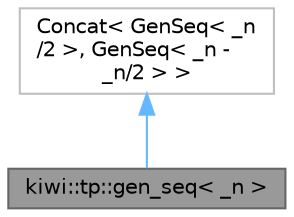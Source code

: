 digraph "kiwi::tp::gen_seq&lt; _n &gt;"
{
 // LATEX_PDF_SIZE
  bgcolor="transparent";
  edge [fontname=Helvetica,fontsize=10,labelfontname=Helvetica,labelfontsize=10];
  node [fontname=Helvetica,fontsize=10,shape=box,height=0.2,width=0.4];
  Node1 [id="Node000001",label="kiwi::tp::gen_seq\< _n \>",height=0.2,width=0.4,color="gray40", fillcolor="grey60", style="filled", fontcolor="black",tooltip=" "];
  Node2 -> Node1 [id="edge1_Node000001_Node000002",dir="back",color="steelblue1",style="solid",tooltip=" "];
  Node2 [id="Node000002",label="Concat\< GenSeq\< _n\l/2 \>, GenSeq\< _n - \l_n/2 \> \>",height=0.2,width=0.4,color="grey75", fillcolor="white", style="filled",tooltip=" "];
}
